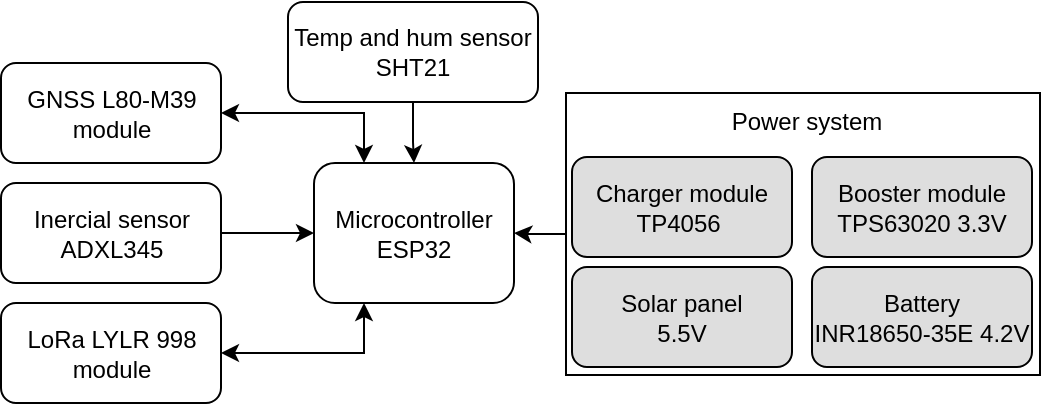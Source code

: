 <mxfile version="24.2.1" type="github">
  <diagram name="Página-1" id="JFiHcB_VvqzaN9PdD7ch">
    <mxGraphModel dx="1048" dy="559" grid="1" gridSize="10" guides="1" tooltips="1" connect="1" arrows="1" fold="1" page="1" pageScale="1" pageWidth="827" pageHeight="1169" math="0" shadow="0">
      <root>
        <mxCell id="0" />
        <mxCell id="1" parent="0" />
        <mxCell id="pTaLiJyL9nRCCdv1b4c_-8" value="" style="rounded=0;whiteSpace=wrap;html=1;fillColor=none;" parent="1" vertex="1">
          <mxGeometry x="490" y="165.5" width="237" height="141" as="geometry" />
        </mxCell>
        <mxCell id="pTaLiJyL9nRCCdv1b4c_-1" value="Booster module&lt;br&gt;TPS63020 3.3V" style="rounded=1;whiteSpace=wrap;html=1;fillColor=#DEDEDE;" parent="1" vertex="1">
          <mxGeometry x="613" y="197.5" width="110" height="50" as="geometry" />
        </mxCell>
        <mxCell id="pTaLiJyL9nRCCdv1b4c_-17" style="edgeStyle=orthogonalEdgeStyle;rounded=0;orthogonalLoop=1;jettySize=auto;html=1;strokeColor=none;" parent="1" source="pTaLiJyL9nRCCdv1b4c_-3" target="pTaLiJyL9nRCCdv1b4c_-2" edge="1">
          <mxGeometry relative="1" as="geometry" />
        </mxCell>
        <mxCell id="pTaLiJyL9nRCCdv1b4c_-24" style="edgeStyle=orthogonalEdgeStyle;rounded=0;orthogonalLoop=1;jettySize=auto;html=1;exitX=0.25;exitY=0;exitDx=0;exitDy=0;entryX=1;entryY=0.5;entryDx=0;entryDy=0;startArrow=classic;startFill=1;" parent="1" source="pTaLiJyL9nRCCdv1b4c_-3" target="pTaLiJyL9nRCCdv1b4c_-6" edge="1">
          <mxGeometry relative="1" as="geometry" />
        </mxCell>
        <mxCell id="pTaLiJyL9nRCCdv1b4c_-25" style="edgeStyle=orthogonalEdgeStyle;rounded=0;orthogonalLoop=1;jettySize=auto;html=1;exitX=0.25;exitY=1;exitDx=0;exitDy=0;entryX=1;entryY=0.5;entryDx=0;entryDy=0;startArrow=classic;startFill=1;" parent="1" source="pTaLiJyL9nRCCdv1b4c_-3" target="pTaLiJyL9nRCCdv1b4c_-7" edge="1">
          <mxGeometry relative="1" as="geometry" />
        </mxCell>
        <mxCell id="pTaLiJyL9nRCCdv1b4c_-3" value="Microcontroller&lt;br&gt;ESP32" style="rounded=1;whiteSpace=wrap;html=1;" parent="1" vertex="1">
          <mxGeometry x="364" y="200.5" width="100" height="70" as="geometry" />
        </mxCell>
        <mxCell id="pTaLiJyL9nRCCdv1b4c_-27" style="edgeStyle=orthogonalEdgeStyle;rounded=0;orthogonalLoop=1;jettySize=auto;html=1;" parent="1" source="pTaLiJyL9nRCCdv1b4c_-5" target="pTaLiJyL9nRCCdv1b4c_-3" edge="1">
          <mxGeometry relative="1" as="geometry" />
        </mxCell>
        <mxCell id="pTaLiJyL9nRCCdv1b4c_-5" value="Inercial sensor&lt;br&gt;ADXL345" style="rounded=1;whiteSpace=wrap;html=1;" parent="1" vertex="1">
          <mxGeometry x="207.5" y="210.5" width="110" height="50" as="geometry" />
        </mxCell>
        <mxCell id="pTaLiJyL9nRCCdv1b4c_-6" value="GNSS&amp;nbsp;L80-M39 module" style="rounded=1;whiteSpace=wrap;html=1;" parent="1" vertex="1">
          <mxGeometry x="207.5" y="150.5" width="110" height="50" as="geometry" />
        </mxCell>
        <mxCell id="pTaLiJyL9nRCCdv1b4c_-7" value="LoRa&amp;nbsp;LYLR 998 module" style="rounded=1;whiteSpace=wrap;html=1;" parent="1" vertex="1">
          <mxGeometry x="207.5" y="270.5" width="110" height="50" as="geometry" />
        </mxCell>
        <mxCell id="pTaLiJyL9nRCCdv1b4c_-28" style="edgeStyle=orthogonalEdgeStyle;rounded=0;orthogonalLoop=1;jettySize=auto;html=1;" parent="1" source="pTaLiJyL9nRCCdv1b4c_-2" target="pTaLiJyL9nRCCdv1b4c_-3" edge="1">
          <mxGeometry relative="1" as="geometry" />
        </mxCell>
        <mxCell id="pTaLiJyL9nRCCdv1b4c_-2" value="Temp and hum sensor &lt;br&gt;SHT21" style="rounded=1;whiteSpace=wrap;html=1;" parent="1" vertex="1">
          <mxGeometry x="351" y="120" width="125" height="50" as="geometry" />
        </mxCell>
        <mxCell id="pTaLiJyL9nRCCdv1b4c_-12" value="Charger module&lt;br&gt;TP4056&amp;nbsp;" style="rounded=1;whiteSpace=wrap;html=1;fillColor=#DEDEDE;" parent="1" vertex="1">
          <mxGeometry x="493" y="197.5" width="110" height="50" as="geometry" />
        </mxCell>
        <mxCell id="pTaLiJyL9nRCCdv1b4c_-15" style="edgeStyle=orthogonalEdgeStyle;rounded=0;orthogonalLoop=1;jettySize=auto;html=1;entryX=1;entryY=0.5;entryDx=0;entryDy=0;" parent="1" source="pTaLiJyL9nRCCdv1b4c_-8" target="pTaLiJyL9nRCCdv1b4c_-3" edge="1">
          <mxGeometry relative="1" as="geometry" />
        </mxCell>
        <mxCell id="pTaLiJyL9nRCCdv1b4c_-9" value="Power system" style="text;html=1;align=center;verticalAlign=middle;resizable=0;points=[];autosize=1;strokeColor=none;fillColor=none;" parent="1" vertex="1">
          <mxGeometry x="560" y="164.5" width="100" height="30" as="geometry" />
        </mxCell>
        <mxCell id="pTaLiJyL9nRCCdv1b4c_-11" value="Battery&lt;br&gt;INR18650-35E 4.2V" style="rounded=1;whiteSpace=wrap;html=1;fillColor=#DEDEDE;" parent="1" vertex="1">
          <mxGeometry x="613" y="252.5" width="110" height="50" as="geometry" />
        </mxCell>
        <mxCell id="pTaLiJyL9nRCCdv1b4c_-13" value="Solar panel&lt;br&gt;5.5V" style="rounded=1;whiteSpace=wrap;html=1;fillColor=#DEDEDE;" parent="1" vertex="1">
          <mxGeometry x="493" y="252.5" width="110" height="50" as="geometry" />
        </mxCell>
      </root>
    </mxGraphModel>
  </diagram>
</mxfile>
